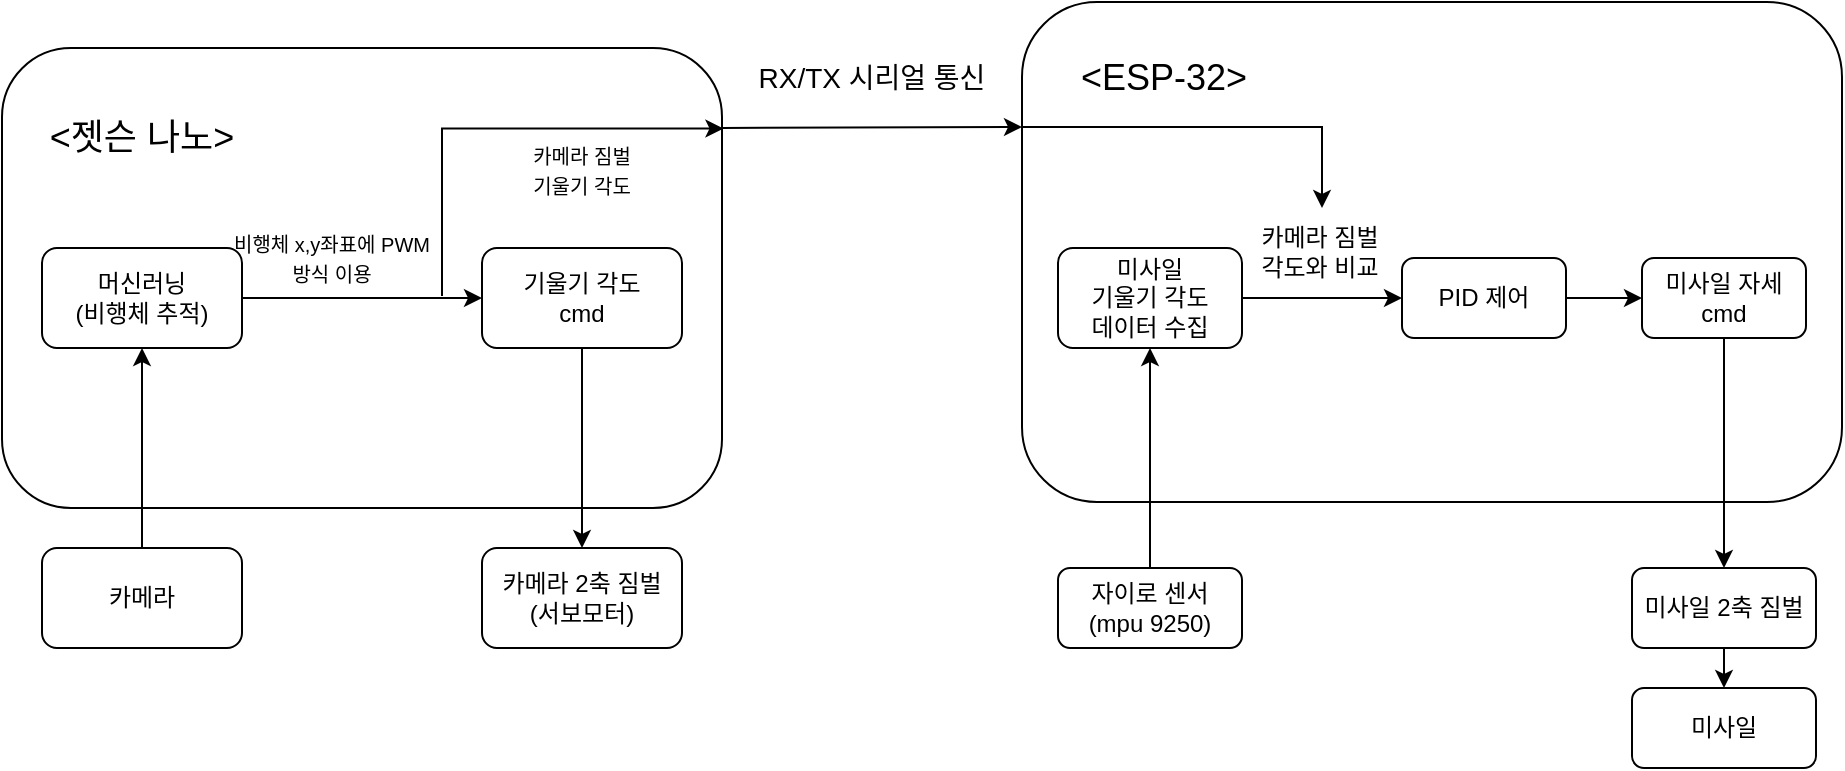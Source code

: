 <mxfile version="21.0.6" type="github">
  <diagram name="페이지-1" id="gooWKLc_N4803O3h-7PA">
    <mxGraphModel dx="1050" dy="573" grid="1" gridSize="10" guides="1" tooltips="1" connect="1" arrows="1" fold="1" page="1" pageScale="1" pageWidth="827" pageHeight="1169" math="0" shadow="0">
      <root>
        <mxCell id="0" />
        <mxCell id="1" parent="0" />
        <mxCell id="K3s2bkcIBGMz_2-sTLN2-9" value="" style="rounded=1;whiteSpace=wrap;html=1;" vertex="1" parent="1">
          <mxGeometry x="30" y="100" width="360" height="230" as="geometry" />
        </mxCell>
        <mxCell id="K3s2bkcIBGMz_2-sTLN2-5" style="edgeStyle=orthogonalEdgeStyle;rounded=0;orthogonalLoop=1;jettySize=auto;html=1;exitX=1;exitY=0.5;exitDx=0;exitDy=0;entryX=0;entryY=0.5;entryDx=0;entryDy=0;" edge="1" parent="1" source="K3s2bkcIBGMz_2-sTLN2-1" target="K3s2bkcIBGMz_2-sTLN2-2">
          <mxGeometry relative="1" as="geometry" />
        </mxCell>
        <mxCell id="K3s2bkcIBGMz_2-sTLN2-1" value="머신러닝&lt;br&gt;(비행체 추적)" style="rounded=1;whiteSpace=wrap;html=1;" vertex="1" parent="1">
          <mxGeometry x="50" y="200" width="100" height="50" as="geometry" />
        </mxCell>
        <mxCell id="K3s2bkcIBGMz_2-sTLN2-8" style="edgeStyle=orthogonalEdgeStyle;rounded=0;orthogonalLoop=1;jettySize=auto;html=1;exitX=0.5;exitY=1;exitDx=0;exitDy=0;" edge="1" parent="1" source="K3s2bkcIBGMz_2-sTLN2-2" target="K3s2bkcIBGMz_2-sTLN2-4">
          <mxGeometry relative="1" as="geometry" />
        </mxCell>
        <mxCell id="K3s2bkcIBGMz_2-sTLN2-2" value="기울기 각도&lt;br&gt;cmd" style="rounded=1;whiteSpace=wrap;html=1;" vertex="1" parent="1">
          <mxGeometry x="270" y="200" width="100" height="50" as="geometry" />
        </mxCell>
        <mxCell id="K3s2bkcIBGMz_2-sTLN2-7" style="edgeStyle=orthogonalEdgeStyle;rounded=0;orthogonalLoop=1;jettySize=auto;html=1;exitX=0.5;exitY=0;exitDx=0;exitDy=0;entryX=0.5;entryY=1;entryDx=0;entryDy=0;" edge="1" parent="1" source="K3s2bkcIBGMz_2-sTLN2-3" target="K3s2bkcIBGMz_2-sTLN2-1">
          <mxGeometry relative="1" as="geometry" />
        </mxCell>
        <mxCell id="K3s2bkcIBGMz_2-sTLN2-3" value="카메라" style="rounded=1;whiteSpace=wrap;html=1;" vertex="1" parent="1">
          <mxGeometry x="50" y="350" width="100" height="50" as="geometry" />
        </mxCell>
        <mxCell id="K3s2bkcIBGMz_2-sTLN2-4" value="카메라 2축 짐벌&lt;br&gt;(서보모터)" style="rounded=1;whiteSpace=wrap;html=1;" vertex="1" parent="1">
          <mxGeometry x="270" y="350" width="100" height="50" as="geometry" />
        </mxCell>
        <mxCell id="K3s2bkcIBGMz_2-sTLN2-10" value="&lt;font style=&quot;font-size: 10px;&quot;&gt;비행체 x,y좌표에 PWM 방식 이용&lt;/font&gt;" style="text;strokeColor=none;align=center;fillColor=none;html=1;verticalAlign=middle;whiteSpace=wrap;rounded=0;" vertex="1" parent="1">
          <mxGeometry x="145" y="190" width="100" height="30" as="geometry" />
        </mxCell>
        <mxCell id="K3s2bkcIBGMz_2-sTLN2-11" value="&lt;font style=&quot;font-size: 18px;&quot;&gt;&amp;lt;젯슨 나노&amp;gt;&lt;/font&gt;" style="text;strokeColor=none;align=center;fillColor=none;html=1;verticalAlign=middle;whiteSpace=wrap;rounded=0;" vertex="1" parent="1">
          <mxGeometry x="40" y="130" width="120" height="30" as="geometry" />
        </mxCell>
        <mxCell id="K3s2bkcIBGMz_2-sTLN2-12" value="" style="rounded=1;whiteSpace=wrap;html=1;" vertex="1" parent="1">
          <mxGeometry x="540" y="77" width="410" height="250" as="geometry" />
        </mxCell>
        <mxCell id="K3s2bkcIBGMz_2-sTLN2-13" value="" style="edgeStyle=orthogonalEdgeStyle;orthogonalLoop=1;jettySize=auto;html=1;rounded=0;entryX=1.002;entryY=0.175;entryDx=0;entryDy=0;entryPerimeter=0;" edge="1" parent="1" target="K3s2bkcIBGMz_2-sTLN2-9">
          <mxGeometry width="80" relative="1" as="geometry">
            <mxPoint x="250" y="224" as="sourcePoint" />
            <mxPoint x="330" y="140" as="targetPoint" />
            <Array as="points">
              <mxPoint x="250" y="140" />
            </Array>
          </mxGeometry>
        </mxCell>
        <mxCell id="K3s2bkcIBGMz_2-sTLN2-14" value="&lt;font style=&quot;font-size: 10px;&quot;&gt;카메라 짐벌&lt;br&gt;기울기 각도&lt;br&gt;&lt;/font&gt;" style="text;strokeColor=none;align=center;fillColor=none;html=1;verticalAlign=middle;whiteSpace=wrap;rounded=0;" vertex="1" parent="1">
          <mxGeometry x="270" y="146" width="100" height="30" as="geometry" />
        </mxCell>
        <mxCell id="K3s2bkcIBGMz_2-sTLN2-15" value="&lt;font style=&quot;font-size: 18px;&quot;&gt;&amp;lt;ESP-32&amp;gt;&lt;/font&gt;" style="text;strokeColor=none;align=center;fillColor=none;html=1;verticalAlign=middle;whiteSpace=wrap;rounded=0;" vertex="1" parent="1">
          <mxGeometry x="551" y="100" width="120" height="30" as="geometry" />
        </mxCell>
        <mxCell id="K3s2bkcIBGMz_2-sTLN2-23" style="edgeStyle=orthogonalEdgeStyle;rounded=0;orthogonalLoop=1;jettySize=auto;html=1;exitX=1;exitY=0.5;exitDx=0;exitDy=0;" edge="1" parent="1" source="K3s2bkcIBGMz_2-sTLN2-16" target="K3s2bkcIBGMz_2-sTLN2-18">
          <mxGeometry relative="1" as="geometry" />
        </mxCell>
        <mxCell id="K3s2bkcIBGMz_2-sTLN2-16" value="미사일&lt;br&gt;기울기 각도&lt;br&gt;데이터 수집" style="rounded=1;whiteSpace=wrap;html=1;" vertex="1" parent="1">
          <mxGeometry x="558" y="200" width="92" height="50" as="geometry" />
        </mxCell>
        <mxCell id="K3s2bkcIBGMz_2-sTLN2-24" style="edgeStyle=orthogonalEdgeStyle;rounded=0;orthogonalLoop=1;jettySize=auto;html=1;exitX=1;exitY=0.5;exitDx=0;exitDy=0;" edge="1" parent="1" source="K3s2bkcIBGMz_2-sTLN2-18" target="K3s2bkcIBGMz_2-sTLN2-19">
          <mxGeometry relative="1" as="geometry" />
        </mxCell>
        <mxCell id="K3s2bkcIBGMz_2-sTLN2-18" value="PID 제어" style="rounded=1;whiteSpace=wrap;html=1;" vertex="1" parent="1">
          <mxGeometry x="730" y="205" width="82" height="40" as="geometry" />
        </mxCell>
        <mxCell id="K3s2bkcIBGMz_2-sTLN2-26" style="edgeStyle=orthogonalEdgeStyle;rounded=0;orthogonalLoop=1;jettySize=auto;html=1;exitX=0.5;exitY=1;exitDx=0;exitDy=0;entryX=0.5;entryY=0;entryDx=0;entryDy=0;" edge="1" parent="1" source="K3s2bkcIBGMz_2-sTLN2-19" target="K3s2bkcIBGMz_2-sTLN2-21">
          <mxGeometry relative="1" as="geometry" />
        </mxCell>
        <mxCell id="K3s2bkcIBGMz_2-sTLN2-19" value="미사일 자세&lt;br&gt;cmd" style="rounded=1;whiteSpace=wrap;html=1;" vertex="1" parent="1">
          <mxGeometry x="850" y="205" width="82" height="40" as="geometry" />
        </mxCell>
        <mxCell id="K3s2bkcIBGMz_2-sTLN2-28" style="edgeStyle=orthogonalEdgeStyle;rounded=0;orthogonalLoop=1;jettySize=auto;html=1;exitX=0.5;exitY=0;exitDx=0;exitDy=0;" edge="1" parent="1" source="K3s2bkcIBGMz_2-sTLN2-20" target="K3s2bkcIBGMz_2-sTLN2-16">
          <mxGeometry relative="1" as="geometry" />
        </mxCell>
        <mxCell id="K3s2bkcIBGMz_2-sTLN2-20" value="자이로 센서&lt;br&gt;(mpu 9250)" style="rounded=1;whiteSpace=wrap;html=1;" vertex="1" parent="1">
          <mxGeometry x="558" y="360" width="92" height="40" as="geometry" />
        </mxCell>
        <mxCell id="K3s2bkcIBGMz_2-sTLN2-27" style="edgeStyle=orthogonalEdgeStyle;rounded=0;orthogonalLoop=1;jettySize=auto;html=1;exitX=0.5;exitY=1;exitDx=0;exitDy=0;entryX=0.5;entryY=0;entryDx=0;entryDy=0;" edge="1" parent="1" source="K3s2bkcIBGMz_2-sTLN2-21" target="K3s2bkcIBGMz_2-sTLN2-22">
          <mxGeometry relative="1" as="geometry" />
        </mxCell>
        <mxCell id="K3s2bkcIBGMz_2-sTLN2-21" value="미사일 2축 짐벌" style="rounded=1;whiteSpace=wrap;html=1;" vertex="1" parent="1">
          <mxGeometry x="845" y="360" width="92" height="40" as="geometry" />
        </mxCell>
        <mxCell id="K3s2bkcIBGMz_2-sTLN2-22" value="미사일" style="rounded=1;whiteSpace=wrap;html=1;" vertex="1" parent="1">
          <mxGeometry x="845" y="420" width="92" height="40" as="geometry" />
        </mxCell>
        <mxCell id="K3s2bkcIBGMz_2-sTLN2-31" value="" style="edgeStyle=none;orthogonalLoop=1;jettySize=auto;html=1;rounded=0;entryX=0;entryY=0.25;entryDx=0;entryDy=0;" edge="1" parent="1" target="K3s2bkcIBGMz_2-sTLN2-12">
          <mxGeometry width="80" relative="1" as="geometry">
            <mxPoint x="390" y="140" as="sourcePoint" />
            <mxPoint x="470" y="140" as="targetPoint" />
            <Array as="points" />
          </mxGeometry>
        </mxCell>
        <mxCell id="K3s2bkcIBGMz_2-sTLN2-32" value="&lt;font style=&quot;font-size: 14px;&quot;&gt;RX/TX 시리얼 통신&lt;/font&gt;" style="text;strokeColor=none;align=center;fillColor=none;html=1;verticalAlign=middle;whiteSpace=wrap;rounded=0;" vertex="1" parent="1">
          <mxGeometry x="400" y="95" width="130" height="40" as="geometry" />
        </mxCell>
        <mxCell id="K3s2bkcIBGMz_2-sTLN2-33" value="카메라 짐벌 각도와 비교" style="text;strokeColor=none;align=center;fillColor=none;html=1;verticalAlign=middle;whiteSpace=wrap;rounded=0;" vertex="1" parent="1">
          <mxGeometry x="654" y="184.5" width="70" height="35" as="geometry" />
        </mxCell>
        <mxCell id="K3s2bkcIBGMz_2-sTLN2-34" value="" style="edgeStyle=orthogonalEdgeStyle;orthogonalLoop=1;jettySize=auto;html=1;rounded=0;exitX=0;exitY=0.25;exitDx=0;exitDy=0;" edge="1" parent="1" source="K3s2bkcIBGMz_2-sTLN2-12">
          <mxGeometry width="80" relative="1" as="geometry">
            <mxPoint x="590" y="110" as="sourcePoint" />
            <mxPoint x="690" y="180" as="targetPoint" />
            <Array as="points">
              <mxPoint x="690" y="140" />
            </Array>
          </mxGeometry>
        </mxCell>
      </root>
    </mxGraphModel>
  </diagram>
</mxfile>
